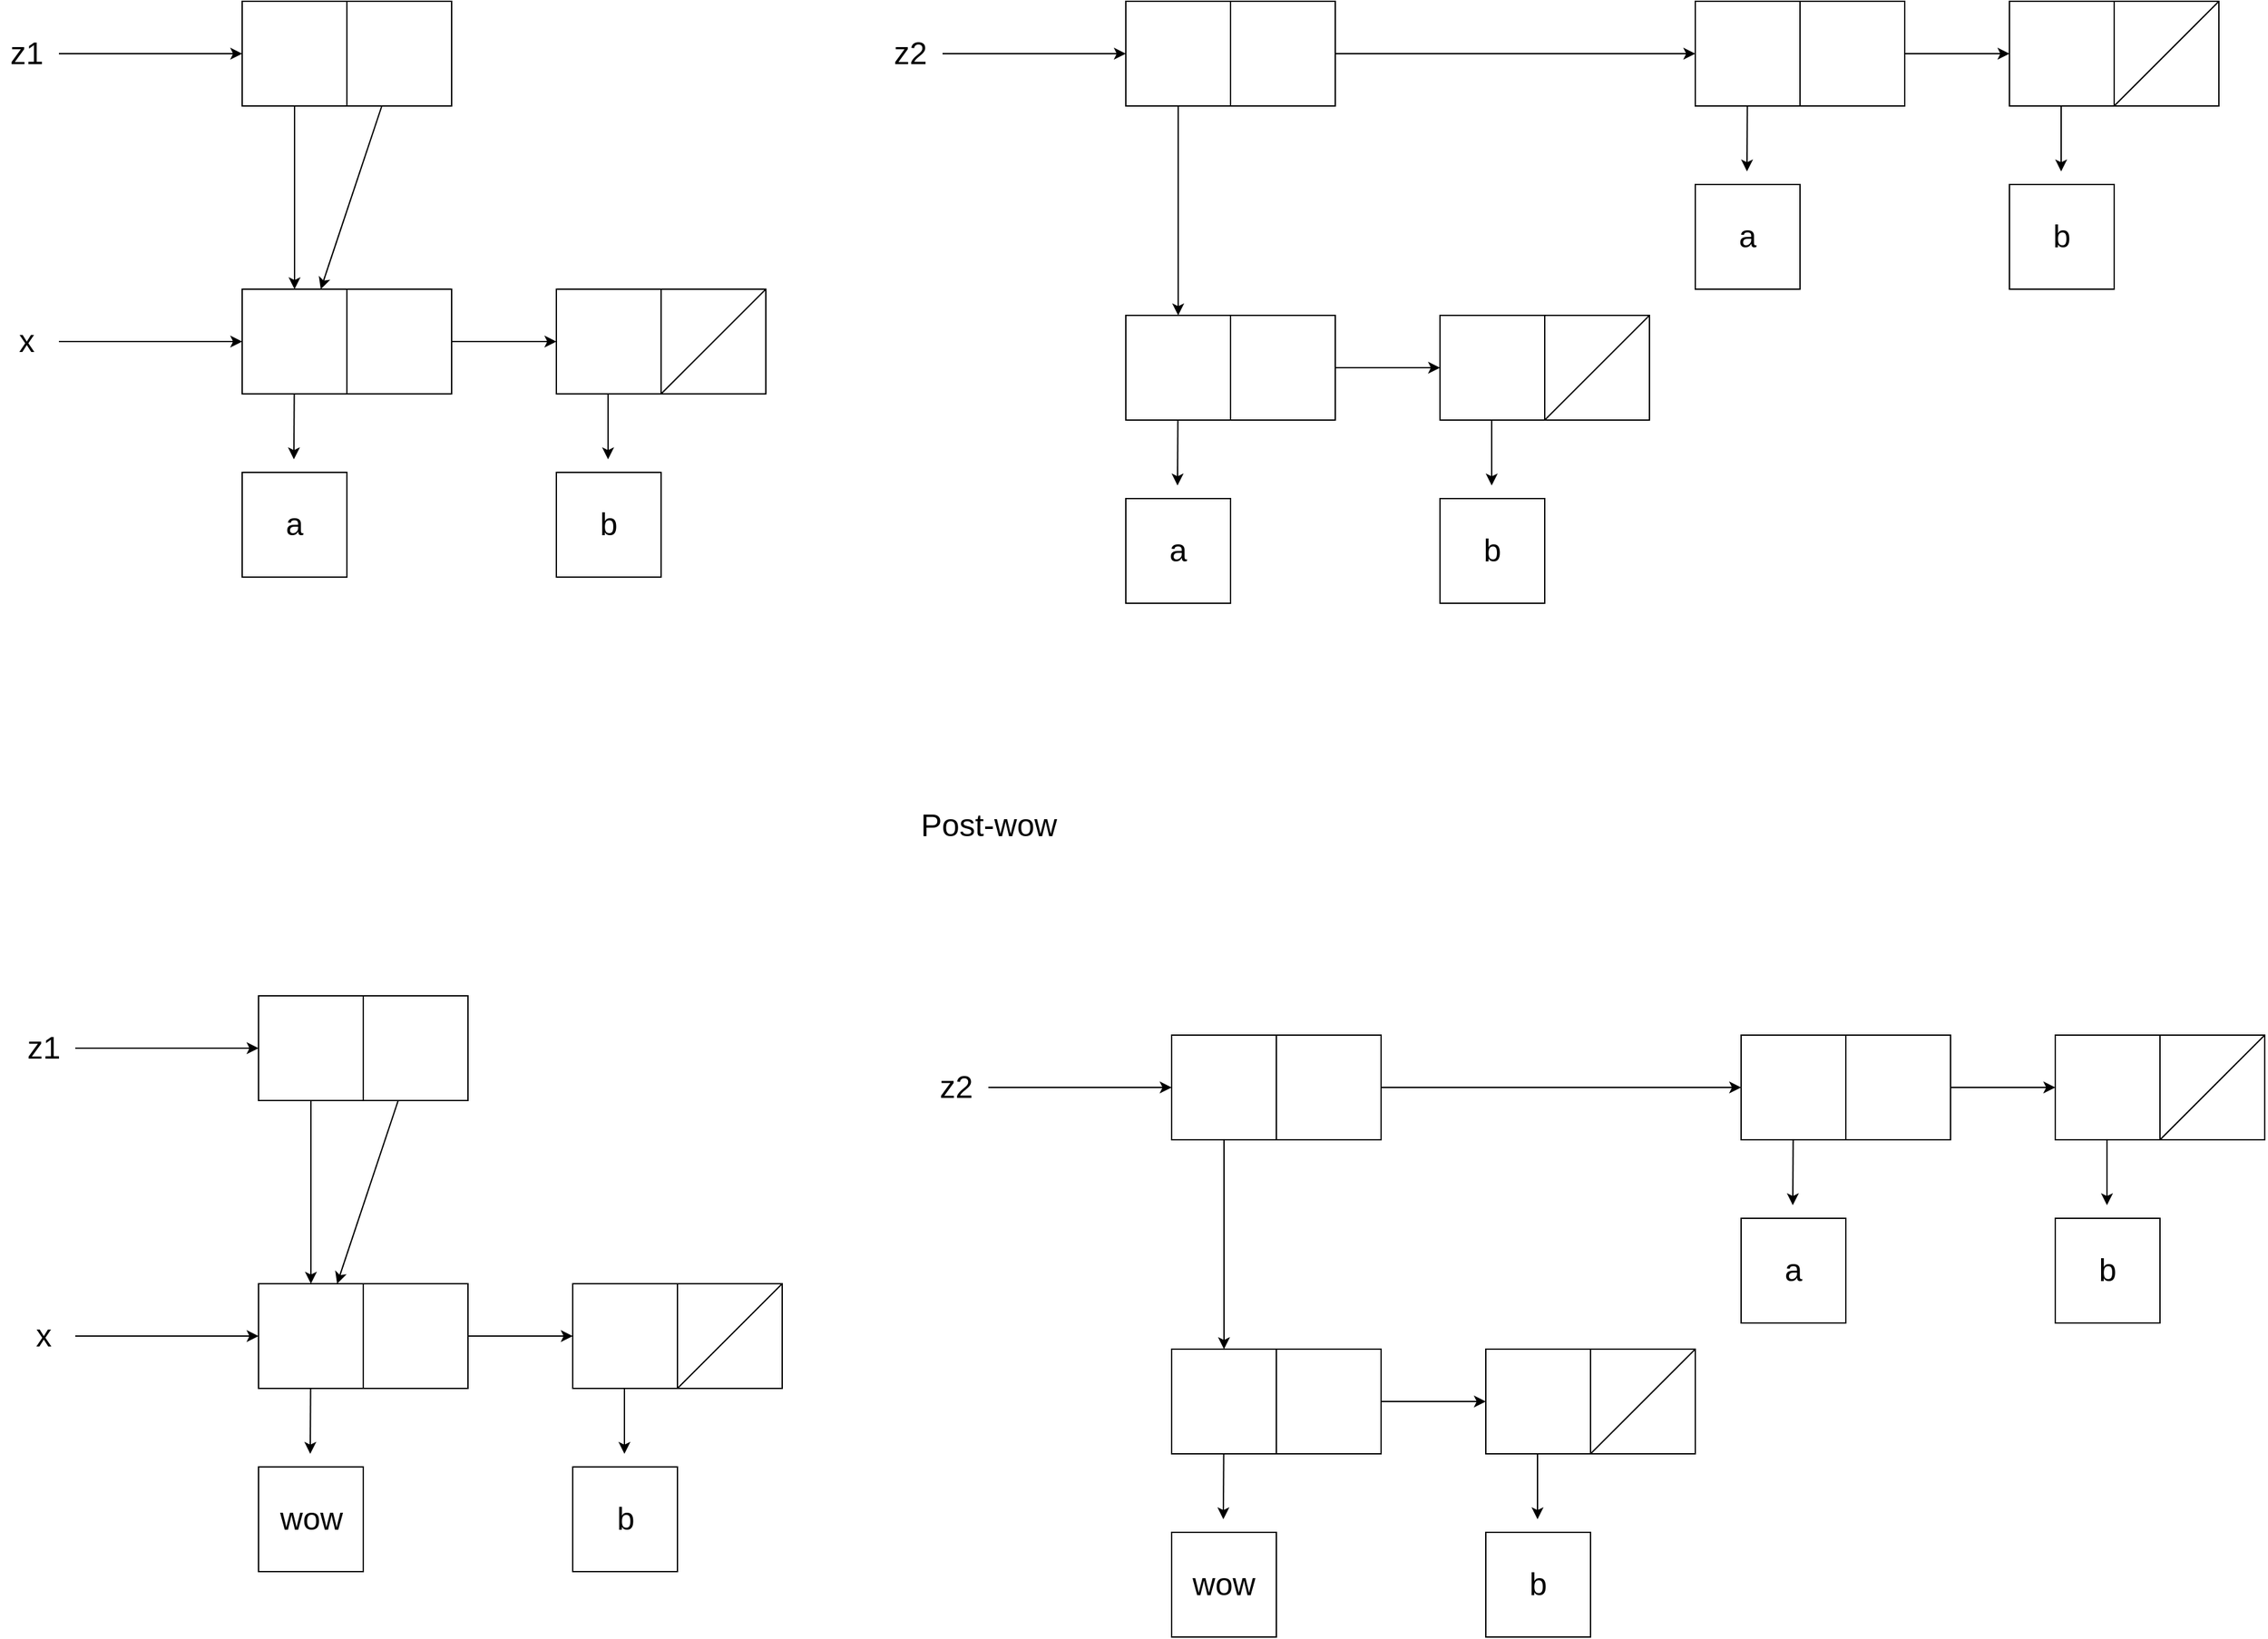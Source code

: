 <mxfile version="13.7.3" type="device"><diagram id="vIEzsYlnuTja7v2jYKgF" name="Page-1"><mxGraphModel dx="1320" dy="2331" grid="1" gridSize="10" guides="1" tooltips="1" connect="1" arrows="1" fold="1" page="1" pageScale="1" pageWidth="827" pageHeight="1169" math="0" shadow="0"><root><mxCell id="0"/><mxCell id="1" parent="0"/><mxCell id="WbIwMJHpAZBllzJfg-VW-1" value="" style="whiteSpace=wrap;html=1;aspect=fixed;" vertex="1" parent="1"><mxGeometry x="280" y="140" width="80" height="80" as="geometry"/></mxCell><mxCell id="WbIwMJHpAZBllzJfg-VW-2" value="" style="whiteSpace=wrap;html=1;aspect=fixed;" vertex="1" parent="1"><mxGeometry x="200" y="140" width="80" height="80" as="geometry"/></mxCell><mxCell id="WbIwMJHpAZBllzJfg-VW-3" value="&lt;font style=&quot;font-size: 24px&quot;&gt;z1&lt;/font&gt;" style="text;html=1;align=center;verticalAlign=middle;resizable=0;points=[];autosize=1;" vertex="1" parent="1"><mxGeometry x="15" y="170" width="40" height="20" as="geometry"/></mxCell><mxCell id="WbIwMJHpAZBllzJfg-VW-4" value="" style="endArrow=classic;html=1;entryX=0;entryY=0.5;entryDx=0;entryDy=0;" edge="1" parent="1" target="WbIwMJHpAZBllzJfg-VW-2"><mxGeometry width="50" height="50" relative="1" as="geometry"><mxPoint x="60" y="180" as="sourcePoint"/><mxPoint x="150" y="179.5" as="targetPoint"/></mxGeometry></mxCell><mxCell id="WbIwMJHpAZBllzJfg-VW-6" value="" style="whiteSpace=wrap;html=1;aspect=fixed;" vertex="1" parent="1"><mxGeometry x="280" y="360" width="80" height="80" as="geometry"/></mxCell><mxCell id="WbIwMJHpAZBllzJfg-VW-7" value="" style="whiteSpace=wrap;html=1;aspect=fixed;" vertex="1" parent="1"><mxGeometry x="200" y="360" width="80" height="80" as="geometry"/></mxCell><mxCell id="WbIwMJHpAZBllzJfg-VW-8" value="&lt;font style=&quot;font-size: 24px&quot;&gt;b&lt;/font&gt;" style="whiteSpace=wrap;html=1;aspect=fixed;" vertex="1" parent="1"><mxGeometry x="440" y="500" width="80" height="80" as="geometry"/></mxCell><mxCell id="WbIwMJHpAZBllzJfg-VW-9" value="&lt;font style=&quot;font-size: 24px&quot;&gt;a&lt;/font&gt;" style="whiteSpace=wrap;html=1;aspect=fixed;" vertex="1" parent="1"><mxGeometry x="200" y="500" width="80" height="80" as="geometry"/></mxCell><mxCell id="WbIwMJHpAZBllzJfg-VW-10" value="" style="whiteSpace=wrap;html=1;aspect=fixed;" vertex="1" parent="1"><mxGeometry x="520" y="360" width="80" height="80" as="geometry"/></mxCell><mxCell id="WbIwMJHpAZBllzJfg-VW-11" value="" style="whiteSpace=wrap;html=1;aspect=fixed;" vertex="1" parent="1"><mxGeometry x="440" y="360" width="80" height="80" as="geometry"/></mxCell><mxCell id="WbIwMJHpAZBllzJfg-VW-12" value="" style="endArrow=classic;html=1;" edge="1" parent="1" source="WbIwMJHpAZBllzJfg-VW-7"><mxGeometry width="50" height="50" relative="1" as="geometry"><mxPoint x="239.5" y="440" as="sourcePoint"/><mxPoint x="239.5" y="490" as="targetPoint"/></mxGeometry></mxCell><mxCell id="WbIwMJHpAZBllzJfg-VW-13" value="" style="endArrow=classic;html=1;" edge="1" parent="1"><mxGeometry width="50" height="50" relative="1" as="geometry"><mxPoint x="479.5" y="440" as="sourcePoint"/><mxPoint x="479.5" y="490" as="targetPoint"/></mxGeometry></mxCell><mxCell id="WbIwMJHpAZBllzJfg-VW-14" value="" style="endArrow=classic;html=1;entryX=0;entryY=0.5;entryDx=0;entryDy=0;exitX=1;exitY=0.5;exitDx=0;exitDy=0;" edge="1" parent="1" target="WbIwMJHpAZBllzJfg-VW-11" source="WbIwMJHpAZBllzJfg-VW-6"><mxGeometry width="50" height="50" relative="1" as="geometry"><mxPoint x="370" y="400" as="sourcePoint"/><mxPoint x="410" y="399.5" as="targetPoint"/></mxGeometry></mxCell><mxCell id="WbIwMJHpAZBllzJfg-VW-15" value="" style="endArrow=none;html=1;exitX=0;exitY=1;exitDx=0;exitDy=0;" edge="1" parent="1" source="WbIwMJHpAZBllzJfg-VW-10"><mxGeometry width="50" height="50" relative="1" as="geometry"><mxPoint x="550" y="410" as="sourcePoint"/><mxPoint x="600" y="360" as="targetPoint"/></mxGeometry></mxCell><mxCell id="WbIwMJHpAZBllzJfg-VW-16" value="" style="endArrow=classic;html=1;entryX=0.5;entryY=0;entryDx=0;entryDy=0;exitX=0.5;exitY=1;exitDx=0;exitDy=0;" edge="1" parent="1" source="WbIwMJHpAZBllzJfg-VW-2" target="WbIwMJHpAZBllzJfg-VW-7"><mxGeometry width="50" height="50" relative="1" as="geometry"><mxPoint x="230" y="280" as="sourcePoint"/><mxPoint x="370" y="280" as="targetPoint"/></mxGeometry></mxCell><mxCell id="WbIwMJHpAZBllzJfg-VW-17" value="" style="endArrow=classic;html=1;entryX=0.75;entryY=0;entryDx=0;entryDy=0;" edge="1" parent="1" source="WbIwMJHpAZBllzJfg-VW-1" target="WbIwMJHpAZBllzJfg-VW-7"><mxGeometry width="50" height="50" relative="1" as="geometry"><mxPoint x="319" y="220" as="sourcePoint"/><mxPoint x="319" y="360" as="targetPoint"/></mxGeometry></mxCell><mxCell id="WbIwMJHpAZBllzJfg-VW-18" value="&lt;font style=&quot;font-size: 24px&quot;&gt;x&lt;/font&gt;" style="text;html=1;align=center;verticalAlign=middle;resizable=0;points=[];autosize=1;" vertex="1" parent="1"><mxGeometry x="20" y="390" width="30" height="20" as="geometry"/></mxCell><mxCell id="WbIwMJHpAZBllzJfg-VW-19" value="" style="endArrow=classic;html=1;entryX=0;entryY=0.5;entryDx=0;entryDy=0;" edge="1" parent="1"><mxGeometry width="50" height="50" relative="1" as="geometry"><mxPoint x="60" y="400" as="sourcePoint"/><mxPoint x="200" y="400" as="targetPoint"/></mxGeometry></mxCell><mxCell id="WbIwMJHpAZBllzJfg-VW-20" value="" style="whiteSpace=wrap;html=1;aspect=fixed;" vertex="1" parent="1"><mxGeometry x="955" y="140" width="80" height="80" as="geometry"/></mxCell><mxCell id="WbIwMJHpAZBllzJfg-VW-21" value="" style="whiteSpace=wrap;html=1;aspect=fixed;" vertex="1" parent="1"><mxGeometry x="875" y="140" width="80" height="80" as="geometry"/></mxCell><mxCell id="WbIwMJHpAZBllzJfg-VW-22" value="&lt;font style=&quot;font-size: 24px&quot;&gt;z2&lt;/font&gt;" style="text;html=1;align=center;verticalAlign=middle;resizable=0;points=[];autosize=1;" vertex="1" parent="1"><mxGeometry x="690" y="170" width="40" height="20" as="geometry"/></mxCell><mxCell id="WbIwMJHpAZBllzJfg-VW-23" value="" style="endArrow=classic;html=1;entryX=0;entryY=0.5;entryDx=0;entryDy=0;" edge="1" parent="1" target="WbIwMJHpAZBllzJfg-VW-21"><mxGeometry width="50" height="50" relative="1" as="geometry"><mxPoint x="735" y="180" as="sourcePoint"/><mxPoint x="825" y="179.5" as="targetPoint"/></mxGeometry></mxCell><mxCell id="WbIwMJHpAZBllzJfg-VW-24" value="" style="whiteSpace=wrap;html=1;aspect=fixed;" vertex="1" parent="1"><mxGeometry x="955" y="380" width="80" height="80" as="geometry"/></mxCell><mxCell id="WbIwMJHpAZBllzJfg-VW-25" value="" style="whiteSpace=wrap;html=1;aspect=fixed;" vertex="1" parent="1"><mxGeometry x="875" y="380" width="80" height="80" as="geometry"/></mxCell><mxCell id="WbIwMJHpAZBllzJfg-VW-26" value="&lt;font style=&quot;font-size: 24px&quot;&gt;b&lt;/font&gt;" style="whiteSpace=wrap;html=1;aspect=fixed;" vertex="1" parent="1"><mxGeometry x="1115" y="520" width="80" height="80" as="geometry"/></mxCell><mxCell id="WbIwMJHpAZBllzJfg-VW-27" value="&lt;font style=&quot;font-size: 24px&quot;&gt;a&lt;/font&gt;" style="whiteSpace=wrap;html=1;aspect=fixed;" vertex="1" parent="1"><mxGeometry x="875" y="520" width="80" height="80" as="geometry"/></mxCell><mxCell id="WbIwMJHpAZBllzJfg-VW-28" value="" style="whiteSpace=wrap;html=1;aspect=fixed;" vertex="1" parent="1"><mxGeometry x="1195" y="380" width="80" height="80" as="geometry"/></mxCell><mxCell id="WbIwMJHpAZBllzJfg-VW-29" value="" style="whiteSpace=wrap;html=1;aspect=fixed;" vertex="1" parent="1"><mxGeometry x="1115" y="380" width="80" height="80" as="geometry"/></mxCell><mxCell id="WbIwMJHpAZBllzJfg-VW-30" value="" style="endArrow=classic;html=1;" edge="1" parent="1" source="WbIwMJHpAZBllzJfg-VW-25"><mxGeometry width="50" height="50" relative="1" as="geometry"><mxPoint x="914.5" y="460" as="sourcePoint"/><mxPoint x="914.5" y="510" as="targetPoint"/></mxGeometry></mxCell><mxCell id="WbIwMJHpAZBllzJfg-VW-31" value="" style="endArrow=classic;html=1;" edge="1" parent="1"><mxGeometry width="50" height="50" relative="1" as="geometry"><mxPoint x="1154.5" y="460" as="sourcePoint"/><mxPoint x="1154.5" y="510" as="targetPoint"/></mxGeometry></mxCell><mxCell id="WbIwMJHpAZBllzJfg-VW-32" value="" style="endArrow=classic;html=1;entryX=0;entryY=0.5;entryDx=0;entryDy=0;exitX=1;exitY=0.5;exitDx=0;exitDy=0;" edge="1" parent="1" source="WbIwMJHpAZBllzJfg-VW-24" target="WbIwMJHpAZBllzJfg-VW-29"><mxGeometry width="50" height="50" relative="1" as="geometry"><mxPoint x="1045" y="420" as="sourcePoint"/><mxPoint x="1085" y="419.5" as="targetPoint"/></mxGeometry></mxCell><mxCell id="WbIwMJHpAZBllzJfg-VW-33" value="" style="endArrow=none;html=1;exitX=0;exitY=1;exitDx=0;exitDy=0;" edge="1" parent="1" source="WbIwMJHpAZBllzJfg-VW-28"><mxGeometry width="50" height="50" relative="1" as="geometry"><mxPoint x="1225" y="430" as="sourcePoint"/><mxPoint x="1275" y="380" as="targetPoint"/></mxGeometry></mxCell><mxCell id="WbIwMJHpAZBllzJfg-VW-34" value="" style="endArrow=classic;html=1;entryX=0.5;entryY=0;entryDx=0;entryDy=0;exitX=0.5;exitY=1;exitDx=0;exitDy=0;" edge="1" parent="1" source="WbIwMJHpAZBllzJfg-VW-21" target="WbIwMJHpAZBllzJfg-VW-25"><mxGeometry width="50" height="50" relative="1" as="geometry"><mxPoint x="905" y="280" as="sourcePoint"/><mxPoint x="1045" y="280" as="targetPoint"/></mxGeometry></mxCell><mxCell id="WbIwMJHpAZBllzJfg-VW-38" value="" style="endArrow=classic;html=1;entryX=0;entryY=0.5;entryDx=0;entryDy=0;" edge="1" parent="1" source="WbIwMJHpAZBllzJfg-VW-20" target="WbIwMJHpAZBllzJfg-VW-40"><mxGeometry width="50" height="50" relative="1" as="geometry"><mxPoint x="1040" y="180" as="sourcePoint"/><mxPoint x="1156" y="290" as="targetPoint"/></mxGeometry></mxCell><mxCell id="WbIwMJHpAZBllzJfg-VW-39" value="" style="whiteSpace=wrap;html=1;aspect=fixed;" vertex="1" parent="1"><mxGeometry x="1390" y="140" width="80" height="80" as="geometry"/></mxCell><mxCell id="WbIwMJHpAZBllzJfg-VW-40" value="" style="whiteSpace=wrap;html=1;aspect=fixed;" vertex="1" parent="1"><mxGeometry x="1310" y="140" width="80" height="80" as="geometry"/></mxCell><mxCell id="WbIwMJHpAZBllzJfg-VW-41" value="&lt;font style=&quot;font-size: 24px&quot;&gt;b&lt;/font&gt;" style="whiteSpace=wrap;html=1;aspect=fixed;" vertex="1" parent="1"><mxGeometry x="1550" y="280" width="80" height="80" as="geometry"/></mxCell><mxCell id="WbIwMJHpAZBllzJfg-VW-42" value="&lt;font style=&quot;font-size: 24px&quot;&gt;a&lt;/font&gt;" style="whiteSpace=wrap;html=1;aspect=fixed;" vertex="1" parent="1"><mxGeometry x="1310" y="280" width="80" height="80" as="geometry"/></mxCell><mxCell id="WbIwMJHpAZBllzJfg-VW-43" value="" style="whiteSpace=wrap;html=1;aspect=fixed;" vertex="1" parent="1"><mxGeometry x="1630" y="140" width="80" height="80" as="geometry"/></mxCell><mxCell id="WbIwMJHpAZBllzJfg-VW-44" value="" style="whiteSpace=wrap;html=1;aspect=fixed;" vertex="1" parent="1"><mxGeometry x="1550" y="140" width="80" height="80" as="geometry"/></mxCell><mxCell id="WbIwMJHpAZBllzJfg-VW-45" value="" style="endArrow=classic;html=1;" edge="1" parent="1" source="WbIwMJHpAZBllzJfg-VW-40"><mxGeometry width="50" height="50" relative="1" as="geometry"><mxPoint x="1349.5" y="220" as="sourcePoint"/><mxPoint x="1349.5" y="270" as="targetPoint"/></mxGeometry></mxCell><mxCell id="WbIwMJHpAZBllzJfg-VW-46" value="" style="endArrow=classic;html=1;" edge="1" parent="1"><mxGeometry width="50" height="50" relative="1" as="geometry"><mxPoint x="1589.5" y="220" as="sourcePoint"/><mxPoint x="1589.5" y="270" as="targetPoint"/></mxGeometry></mxCell><mxCell id="WbIwMJHpAZBllzJfg-VW-47" value="" style="endArrow=classic;html=1;entryX=0;entryY=0.5;entryDx=0;entryDy=0;exitX=1;exitY=0.5;exitDx=0;exitDy=0;" edge="1" parent="1" source="WbIwMJHpAZBllzJfg-VW-39" target="WbIwMJHpAZBllzJfg-VW-44"><mxGeometry width="50" height="50" relative="1" as="geometry"><mxPoint x="1480" y="180" as="sourcePoint"/><mxPoint x="1520" y="179.5" as="targetPoint"/></mxGeometry></mxCell><mxCell id="WbIwMJHpAZBllzJfg-VW-48" value="" style="endArrow=none;html=1;exitX=0;exitY=1;exitDx=0;exitDy=0;" edge="1" parent="1" source="WbIwMJHpAZBllzJfg-VW-43"><mxGeometry width="50" height="50" relative="1" as="geometry"><mxPoint x="1660" y="190" as="sourcePoint"/><mxPoint x="1710" y="140" as="targetPoint"/></mxGeometry></mxCell><mxCell id="WbIwMJHpAZBllzJfg-VW-49" value="" style="whiteSpace=wrap;html=1;aspect=fixed;" vertex="1" parent="1"><mxGeometry x="292.5" y="900" width="80" height="80" as="geometry"/></mxCell><mxCell id="WbIwMJHpAZBllzJfg-VW-50" value="" style="whiteSpace=wrap;html=1;aspect=fixed;" vertex="1" parent="1"><mxGeometry x="212.5" y="900" width="80" height="80" as="geometry"/></mxCell><mxCell id="WbIwMJHpAZBllzJfg-VW-51" value="&lt;font style=&quot;font-size: 24px&quot;&gt;z1&lt;/font&gt;" style="text;html=1;align=center;verticalAlign=middle;resizable=0;points=[];autosize=1;" vertex="1" parent="1"><mxGeometry x="27.5" y="930" width="40" height="20" as="geometry"/></mxCell><mxCell id="WbIwMJHpAZBllzJfg-VW-52" value="" style="endArrow=classic;html=1;entryX=0;entryY=0.5;entryDx=0;entryDy=0;" edge="1" parent="1" target="WbIwMJHpAZBllzJfg-VW-50"><mxGeometry width="50" height="50" relative="1" as="geometry"><mxPoint x="72.5" y="940" as="sourcePoint"/><mxPoint x="162.5" y="939.5" as="targetPoint"/></mxGeometry></mxCell><mxCell id="WbIwMJHpAZBllzJfg-VW-53" value="" style="whiteSpace=wrap;html=1;aspect=fixed;" vertex="1" parent="1"><mxGeometry x="292.5" y="1120" width="80" height="80" as="geometry"/></mxCell><mxCell id="WbIwMJHpAZBllzJfg-VW-54" value="" style="whiteSpace=wrap;html=1;aspect=fixed;" vertex="1" parent="1"><mxGeometry x="212.5" y="1120" width="80" height="80" as="geometry"/></mxCell><mxCell id="WbIwMJHpAZBllzJfg-VW-55" value="&lt;font style=&quot;font-size: 24px&quot;&gt;b&lt;/font&gt;" style="whiteSpace=wrap;html=1;aspect=fixed;" vertex="1" parent="1"><mxGeometry x="452.5" y="1260" width="80" height="80" as="geometry"/></mxCell><mxCell id="WbIwMJHpAZBllzJfg-VW-56" value="&lt;font style=&quot;font-size: 24px&quot;&gt;wow&lt;/font&gt;" style="whiteSpace=wrap;html=1;aspect=fixed;" vertex="1" parent="1"><mxGeometry x="212.5" y="1260" width="80" height="80" as="geometry"/></mxCell><mxCell id="WbIwMJHpAZBllzJfg-VW-57" value="" style="whiteSpace=wrap;html=1;aspect=fixed;" vertex="1" parent="1"><mxGeometry x="532.5" y="1120" width="80" height="80" as="geometry"/></mxCell><mxCell id="WbIwMJHpAZBllzJfg-VW-58" value="" style="whiteSpace=wrap;html=1;aspect=fixed;" vertex="1" parent="1"><mxGeometry x="452.5" y="1120" width="80" height="80" as="geometry"/></mxCell><mxCell id="WbIwMJHpAZBllzJfg-VW-59" value="" style="endArrow=classic;html=1;" edge="1" parent="1" source="WbIwMJHpAZBllzJfg-VW-54"><mxGeometry width="50" height="50" relative="1" as="geometry"><mxPoint x="252" y="1200" as="sourcePoint"/><mxPoint x="252" y="1250" as="targetPoint"/></mxGeometry></mxCell><mxCell id="WbIwMJHpAZBllzJfg-VW-60" value="" style="endArrow=classic;html=1;" edge="1" parent="1"><mxGeometry width="50" height="50" relative="1" as="geometry"><mxPoint x="492" y="1200" as="sourcePoint"/><mxPoint x="492" y="1250" as="targetPoint"/></mxGeometry></mxCell><mxCell id="WbIwMJHpAZBllzJfg-VW-61" value="" style="endArrow=classic;html=1;entryX=0;entryY=0.5;entryDx=0;entryDy=0;exitX=1;exitY=0.5;exitDx=0;exitDy=0;" edge="1" parent="1" source="WbIwMJHpAZBllzJfg-VW-53" target="WbIwMJHpAZBllzJfg-VW-58"><mxGeometry width="50" height="50" relative="1" as="geometry"><mxPoint x="382.5" y="1160" as="sourcePoint"/><mxPoint x="422.5" y="1159.5" as="targetPoint"/></mxGeometry></mxCell><mxCell id="WbIwMJHpAZBllzJfg-VW-62" value="" style="endArrow=none;html=1;exitX=0;exitY=1;exitDx=0;exitDy=0;" edge="1" parent="1" source="WbIwMJHpAZBllzJfg-VW-57"><mxGeometry width="50" height="50" relative="1" as="geometry"><mxPoint x="562.5" y="1170" as="sourcePoint"/><mxPoint x="612.5" y="1120" as="targetPoint"/></mxGeometry></mxCell><mxCell id="WbIwMJHpAZBllzJfg-VW-63" value="" style="endArrow=classic;html=1;entryX=0.5;entryY=0;entryDx=0;entryDy=0;exitX=0.5;exitY=1;exitDx=0;exitDy=0;" edge="1" parent="1" source="WbIwMJHpAZBllzJfg-VW-50" target="WbIwMJHpAZBllzJfg-VW-54"><mxGeometry width="50" height="50" relative="1" as="geometry"><mxPoint x="242.5" y="1040" as="sourcePoint"/><mxPoint x="382.5" y="1040" as="targetPoint"/></mxGeometry></mxCell><mxCell id="WbIwMJHpAZBllzJfg-VW-64" value="" style="endArrow=classic;html=1;entryX=0.75;entryY=0;entryDx=0;entryDy=0;" edge="1" parent="1" source="WbIwMJHpAZBllzJfg-VW-49" target="WbIwMJHpAZBllzJfg-VW-54"><mxGeometry width="50" height="50" relative="1" as="geometry"><mxPoint x="331.5" y="980" as="sourcePoint"/><mxPoint x="331.5" y="1120" as="targetPoint"/></mxGeometry></mxCell><mxCell id="WbIwMJHpAZBllzJfg-VW-65" value="&lt;font style=&quot;font-size: 24px&quot;&gt;x&lt;/font&gt;" style="text;html=1;align=center;verticalAlign=middle;resizable=0;points=[];autosize=1;" vertex="1" parent="1"><mxGeometry x="32.5" y="1150" width="30" height="20" as="geometry"/></mxCell><mxCell id="WbIwMJHpAZBllzJfg-VW-66" value="" style="endArrow=classic;html=1;entryX=0;entryY=0.5;entryDx=0;entryDy=0;" edge="1" parent="1"><mxGeometry width="50" height="50" relative="1" as="geometry"><mxPoint x="72.5" y="1160" as="sourcePoint"/><mxPoint x="212.5" y="1160" as="targetPoint"/></mxGeometry></mxCell><mxCell id="WbIwMJHpAZBllzJfg-VW-68" value="&lt;font style=&quot;font-size: 24px&quot;&gt;Post-wow&lt;/font&gt;" style="text;html=1;align=center;verticalAlign=middle;resizable=0;points=[];autosize=1;" vertex="1" parent="1"><mxGeometry x="710" y="760" width="120" height="20" as="geometry"/></mxCell><mxCell id="WbIwMJHpAZBllzJfg-VW-69" value="" style="whiteSpace=wrap;html=1;aspect=fixed;" vertex="1" parent="1"><mxGeometry x="990" y="930" width="80" height="80" as="geometry"/></mxCell><mxCell id="WbIwMJHpAZBllzJfg-VW-70" value="" style="whiteSpace=wrap;html=1;aspect=fixed;" vertex="1" parent="1"><mxGeometry x="910" y="930" width="80" height="80" as="geometry"/></mxCell><mxCell id="WbIwMJHpAZBllzJfg-VW-71" value="&lt;font style=&quot;font-size: 24px&quot;&gt;z2&lt;/font&gt;" style="text;html=1;align=center;verticalAlign=middle;resizable=0;points=[];autosize=1;" vertex="1" parent="1"><mxGeometry x="725" y="960" width="40" height="20" as="geometry"/></mxCell><mxCell id="WbIwMJHpAZBllzJfg-VW-72" value="" style="endArrow=classic;html=1;entryX=0;entryY=0.5;entryDx=0;entryDy=0;" edge="1" parent="1" target="WbIwMJHpAZBllzJfg-VW-70"><mxGeometry width="50" height="50" relative="1" as="geometry"><mxPoint x="770" y="970" as="sourcePoint"/><mxPoint x="860" y="969.5" as="targetPoint"/></mxGeometry></mxCell><mxCell id="WbIwMJHpAZBllzJfg-VW-73" value="" style="whiteSpace=wrap;html=1;aspect=fixed;" vertex="1" parent="1"><mxGeometry x="990" y="1170" width="80" height="80" as="geometry"/></mxCell><mxCell id="WbIwMJHpAZBllzJfg-VW-74" value="" style="whiteSpace=wrap;html=1;aspect=fixed;" vertex="1" parent="1"><mxGeometry x="910" y="1170" width="80" height="80" as="geometry"/></mxCell><mxCell id="WbIwMJHpAZBllzJfg-VW-75" value="&lt;font style=&quot;font-size: 24px&quot;&gt;b&lt;/font&gt;" style="whiteSpace=wrap;html=1;aspect=fixed;" vertex="1" parent="1"><mxGeometry x="1150" y="1310" width="80" height="80" as="geometry"/></mxCell><mxCell id="WbIwMJHpAZBllzJfg-VW-76" value="&lt;font style=&quot;font-size: 24px&quot;&gt;wow&lt;/font&gt;" style="whiteSpace=wrap;html=1;aspect=fixed;" vertex="1" parent="1"><mxGeometry x="910" y="1310" width="80" height="80" as="geometry"/></mxCell><mxCell id="WbIwMJHpAZBllzJfg-VW-77" value="" style="whiteSpace=wrap;html=1;aspect=fixed;" vertex="1" parent="1"><mxGeometry x="1230" y="1170" width="80" height="80" as="geometry"/></mxCell><mxCell id="WbIwMJHpAZBllzJfg-VW-78" value="" style="whiteSpace=wrap;html=1;aspect=fixed;" vertex="1" parent="1"><mxGeometry x="1150" y="1170" width="80" height="80" as="geometry"/></mxCell><mxCell id="WbIwMJHpAZBllzJfg-VW-79" value="" style="endArrow=classic;html=1;" edge="1" parent="1" source="WbIwMJHpAZBllzJfg-VW-74"><mxGeometry width="50" height="50" relative="1" as="geometry"><mxPoint x="949.5" y="1250" as="sourcePoint"/><mxPoint x="949.5" y="1300" as="targetPoint"/></mxGeometry></mxCell><mxCell id="WbIwMJHpAZBllzJfg-VW-80" value="" style="endArrow=classic;html=1;" edge="1" parent="1"><mxGeometry width="50" height="50" relative="1" as="geometry"><mxPoint x="1189.5" y="1250" as="sourcePoint"/><mxPoint x="1189.5" y="1300" as="targetPoint"/></mxGeometry></mxCell><mxCell id="WbIwMJHpAZBllzJfg-VW-81" value="" style="endArrow=classic;html=1;entryX=0;entryY=0.5;entryDx=0;entryDy=0;exitX=1;exitY=0.5;exitDx=0;exitDy=0;" edge="1" parent="1" source="WbIwMJHpAZBllzJfg-VW-73" target="WbIwMJHpAZBllzJfg-VW-78"><mxGeometry width="50" height="50" relative="1" as="geometry"><mxPoint x="1080" y="1210" as="sourcePoint"/><mxPoint x="1120" y="1209.5" as="targetPoint"/></mxGeometry></mxCell><mxCell id="WbIwMJHpAZBllzJfg-VW-82" value="" style="endArrow=none;html=1;exitX=0;exitY=1;exitDx=0;exitDy=0;" edge="1" parent="1" source="WbIwMJHpAZBllzJfg-VW-77"><mxGeometry width="50" height="50" relative="1" as="geometry"><mxPoint x="1260" y="1220" as="sourcePoint"/><mxPoint x="1310" y="1170" as="targetPoint"/></mxGeometry></mxCell><mxCell id="WbIwMJHpAZBllzJfg-VW-83" value="" style="endArrow=classic;html=1;entryX=0.5;entryY=0;entryDx=0;entryDy=0;exitX=0.5;exitY=1;exitDx=0;exitDy=0;" edge="1" parent="1" source="WbIwMJHpAZBllzJfg-VW-70" target="WbIwMJHpAZBllzJfg-VW-74"><mxGeometry width="50" height="50" relative="1" as="geometry"><mxPoint x="940" y="1070" as="sourcePoint"/><mxPoint x="1080" y="1070" as="targetPoint"/></mxGeometry></mxCell><mxCell id="WbIwMJHpAZBllzJfg-VW-84" value="" style="endArrow=classic;html=1;entryX=0;entryY=0.5;entryDx=0;entryDy=0;" edge="1" parent="1" source="WbIwMJHpAZBllzJfg-VW-69" target="WbIwMJHpAZBllzJfg-VW-86"><mxGeometry width="50" height="50" relative="1" as="geometry"><mxPoint x="1075" y="970" as="sourcePoint"/><mxPoint x="1191" y="1080" as="targetPoint"/></mxGeometry></mxCell><mxCell id="WbIwMJHpAZBllzJfg-VW-85" value="" style="whiteSpace=wrap;html=1;aspect=fixed;" vertex="1" parent="1"><mxGeometry x="1425" y="930" width="80" height="80" as="geometry"/></mxCell><mxCell id="WbIwMJHpAZBllzJfg-VW-86" value="" style="whiteSpace=wrap;html=1;aspect=fixed;" vertex="1" parent="1"><mxGeometry x="1345" y="930" width="80" height="80" as="geometry"/></mxCell><mxCell id="WbIwMJHpAZBllzJfg-VW-87" value="&lt;font style=&quot;font-size: 24px&quot;&gt;b&lt;/font&gt;" style="whiteSpace=wrap;html=1;aspect=fixed;" vertex="1" parent="1"><mxGeometry x="1585" y="1070" width="80" height="80" as="geometry"/></mxCell><mxCell id="WbIwMJHpAZBllzJfg-VW-88" value="&lt;font style=&quot;font-size: 24px&quot;&gt;a&lt;/font&gt;" style="whiteSpace=wrap;html=1;aspect=fixed;" vertex="1" parent="1"><mxGeometry x="1345" y="1070" width="80" height="80" as="geometry"/></mxCell><mxCell id="WbIwMJHpAZBllzJfg-VW-89" value="" style="whiteSpace=wrap;html=1;aspect=fixed;" vertex="1" parent="1"><mxGeometry x="1665" y="930" width="80" height="80" as="geometry"/></mxCell><mxCell id="WbIwMJHpAZBllzJfg-VW-90" value="" style="whiteSpace=wrap;html=1;aspect=fixed;" vertex="1" parent="1"><mxGeometry x="1585" y="930" width="80" height="80" as="geometry"/></mxCell><mxCell id="WbIwMJHpAZBllzJfg-VW-91" value="" style="endArrow=classic;html=1;" edge="1" parent="1" source="WbIwMJHpAZBllzJfg-VW-86"><mxGeometry width="50" height="50" relative="1" as="geometry"><mxPoint x="1384.5" y="1010" as="sourcePoint"/><mxPoint x="1384.5" y="1060" as="targetPoint"/></mxGeometry></mxCell><mxCell id="WbIwMJHpAZBllzJfg-VW-92" value="" style="endArrow=classic;html=1;" edge="1" parent="1"><mxGeometry width="50" height="50" relative="1" as="geometry"><mxPoint x="1624.5" y="1010" as="sourcePoint"/><mxPoint x="1624.5" y="1060" as="targetPoint"/></mxGeometry></mxCell><mxCell id="WbIwMJHpAZBllzJfg-VW-93" value="" style="endArrow=classic;html=1;entryX=0;entryY=0.5;entryDx=0;entryDy=0;exitX=1;exitY=0.5;exitDx=0;exitDy=0;" edge="1" parent="1" source="WbIwMJHpAZBllzJfg-VW-85" target="WbIwMJHpAZBllzJfg-VW-90"><mxGeometry width="50" height="50" relative="1" as="geometry"><mxPoint x="1515" y="970" as="sourcePoint"/><mxPoint x="1555" y="969.5" as="targetPoint"/></mxGeometry></mxCell><mxCell id="WbIwMJHpAZBllzJfg-VW-94" value="" style="endArrow=none;html=1;exitX=0;exitY=1;exitDx=0;exitDy=0;" edge="1" parent="1" source="WbIwMJHpAZBllzJfg-VW-89"><mxGeometry width="50" height="50" relative="1" as="geometry"><mxPoint x="1695" y="980" as="sourcePoint"/><mxPoint x="1745" y="930" as="targetPoint"/></mxGeometry></mxCell></root></mxGraphModel></diagram></mxfile>